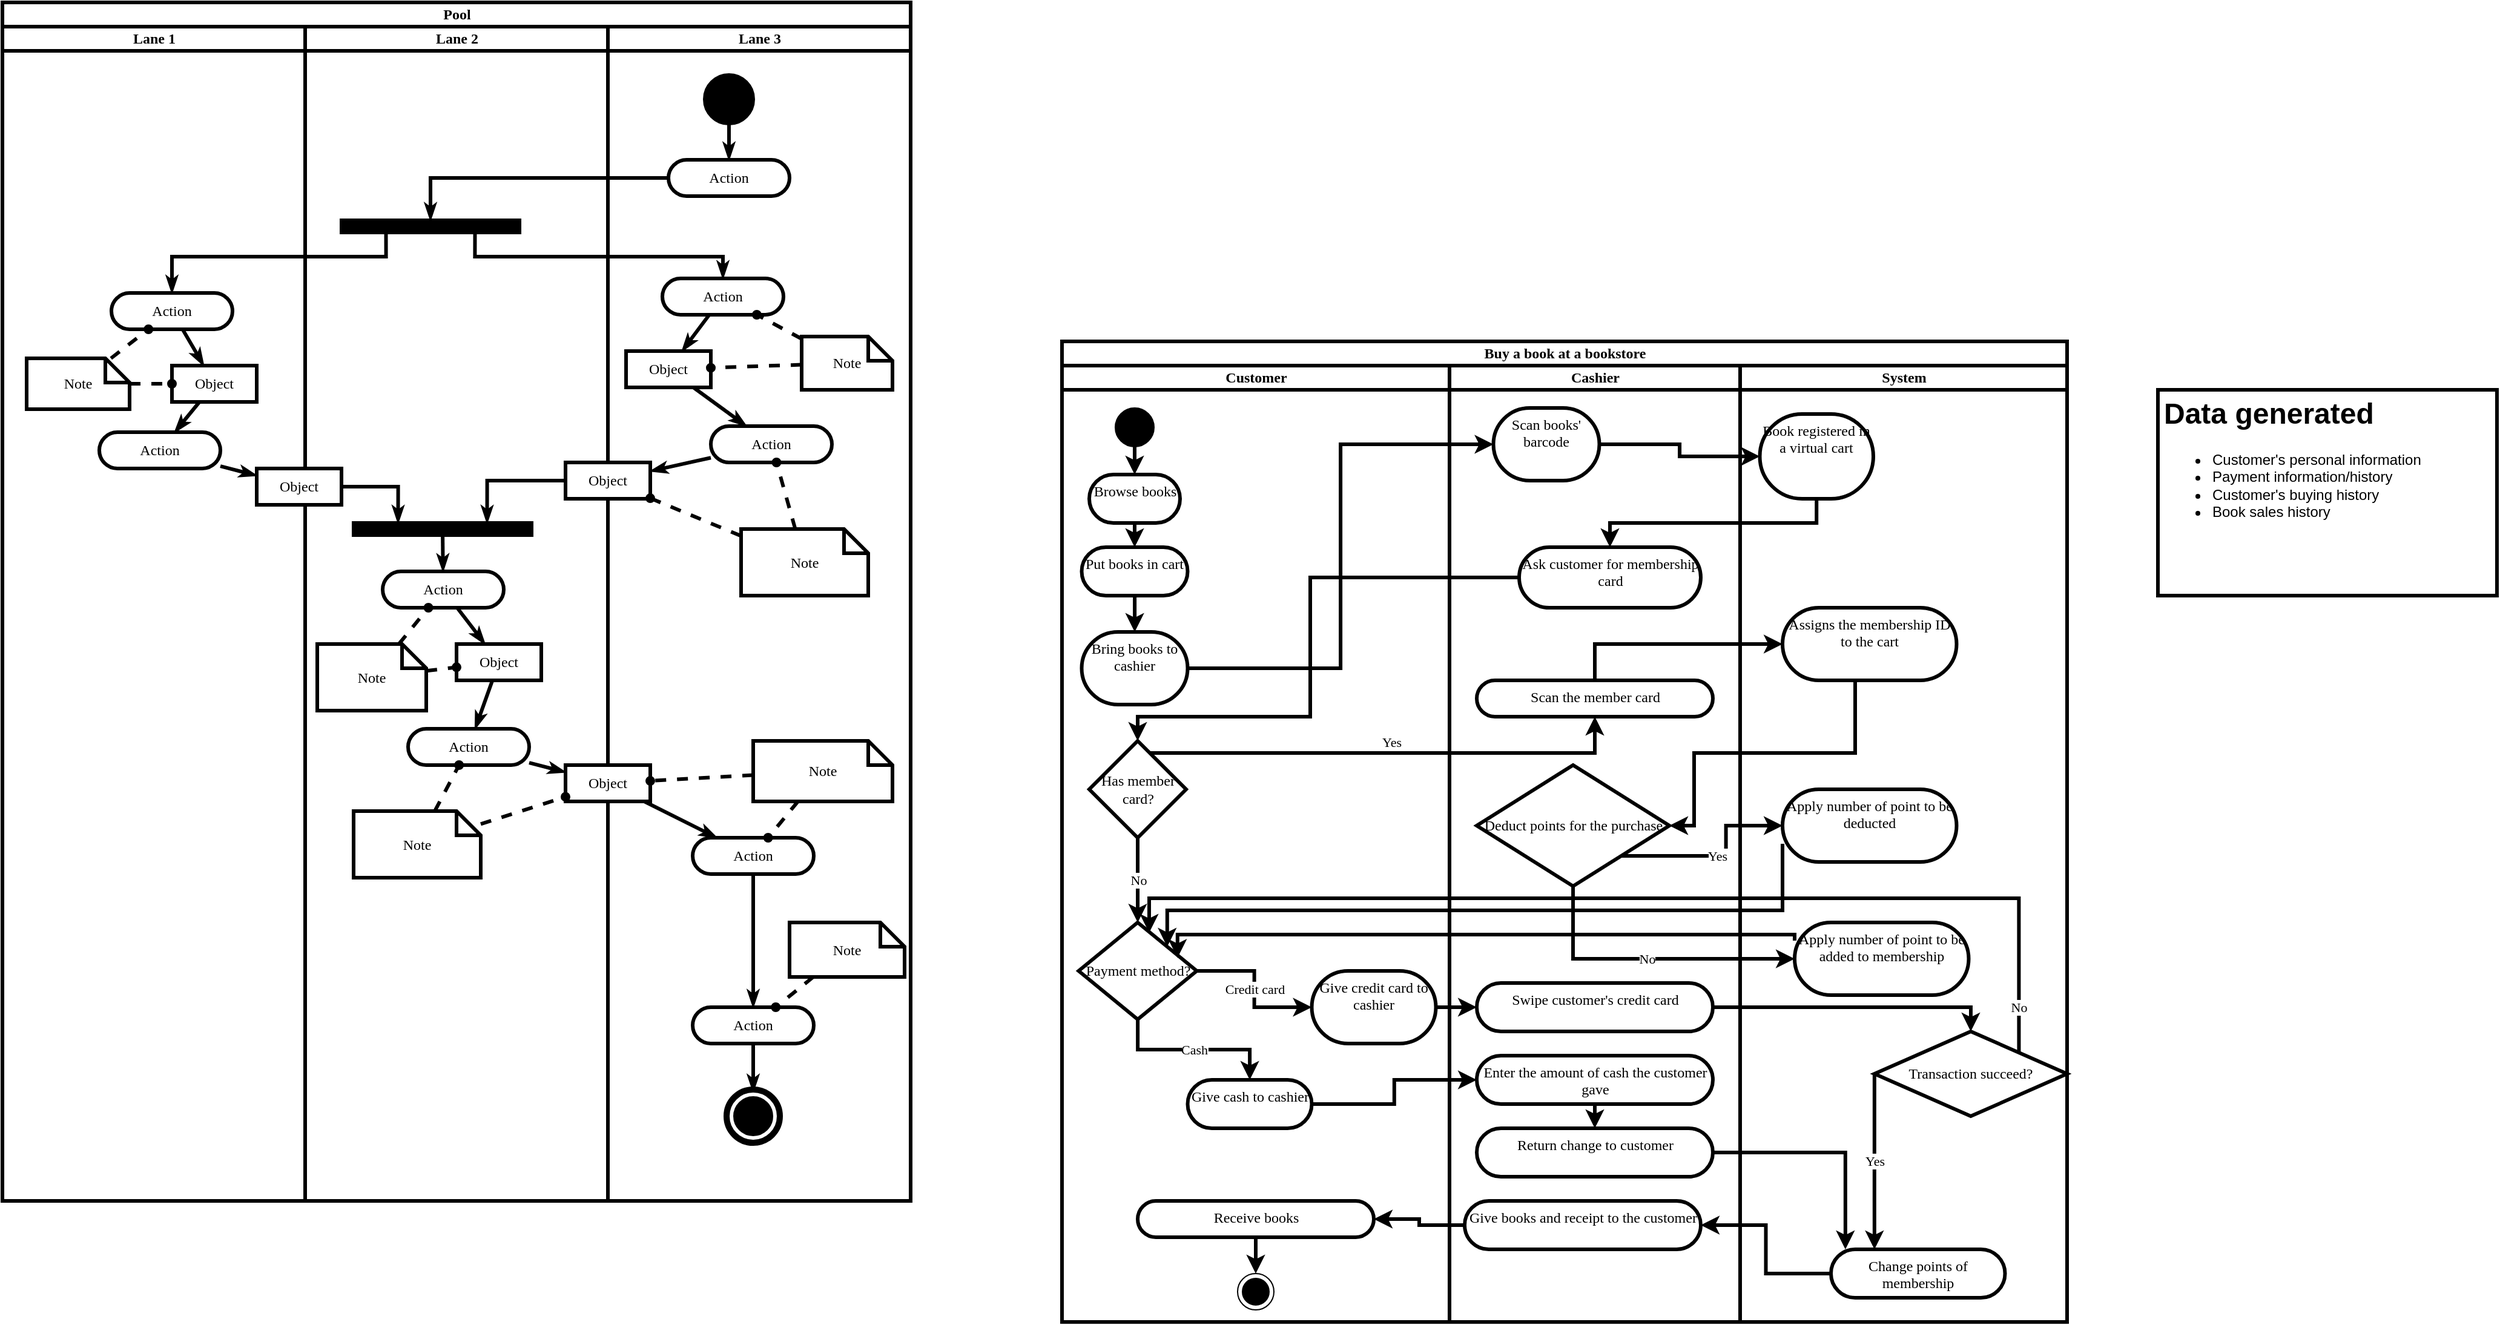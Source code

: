 <mxfile version="21.0.8" type="github">
  <diagram name="Page-1" id="0783ab3e-0a74-02c8-0abd-f7b4e66b4bec">
    <mxGraphModel dx="698" dy="559" grid="1" gridSize="10" guides="1" tooltips="1" connect="1" arrows="1" fold="1" page="1" pageScale="1" pageWidth="850" pageHeight="1100" background="none" math="0" shadow="0">
      <root>
        <mxCell id="0" />
        <mxCell id="1" parent="0" />
        <mxCell id="1c1d494c118603dd-1" value="Pool" style="swimlane;html=1;childLayout=stackLayout;startSize=20;rounded=0;shadow=0;comic=0;labelBackgroundColor=none;strokeWidth=3;fontFamily=Lexend Exa;fontSize=12;align=center;fontSource=https%3A%2F%2Ffonts.googleapis.com%2Fcss%3Ffamily%3DLexend%2BExa;" parent="1" vertex="1">
          <mxGeometry x="40" y="20" width="750" height="990" as="geometry" />
        </mxCell>
        <mxCell id="1c1d494c118603dd-2" value="Lane 1" style="swimlane;html=1;startSize=20;fontFamily=Lexend Exa;fontSource=https%3A%2F%2Ffonts.googleapis.com%2Fcss%3Ffamily%3DLexend%2BExa;strokeWidth=3;" parent="1c1d494c118603dd-1" vertex="1">
          <mxGeometry y="20" width="250" height="970" as="geometry" />
        </mxCell>
        <mxCell id="1c1d494c118603dd-34" style="edgeStyle=none;rounded=0;html=1;labelBackgroundColor=none;startArrow=none;startFill=0;startSize=5;endArrow=classicThin;endFill=1;endSize=5;jettySize=auto;orthogonalLoop=1;strokeWidth=3;fontFamily=Lexend Exa;fontSize=12;fontSource=https%3A%2F%2Ffonts.googleapis.com%2Fcss%3Ffamily%3DLexend%2BExa;" parent="1c1d494c118603dd-2" source="1c1d494c118603dd-6" target="1c1d494c118603dd-10" edge="1">
          <mxGeometry relative="1" as="geometry" />
        </mxCell>
        <mxCell id="1c1d494c118603dd-6" value="Action" style="rounded=1;whiteSpace=wrap;html=1;shadow=0;comic=0;labelBackgroundColor=none;strokeWidth=3;fontFamily=Lexend Exa;fontSize=12;align=center;arcSize=50;fontSource=https%3A%2F%2Ffonts.googleapis.com%2Fcss%3Ffamily%3DLexend%2BExa;" parent="1c1d494c118603dd-2" vertex="1">
          <mxGeometry x="90" y="220" width="100" height="30" as="geometry" />
        </mxCell>
        <mxCell id="1c1d494c118603dd-7" value="Action" style="rounded=1;whiteSpace=wrap;html=1;shadow=0;comic=0;labelBackgroundColor=none;strokeWidth=3;fontFamily=Lexend Exa;fontSize=12;align=center;arcSize=50;fontSource=https%3A%2F%2Ffonts.googleapis.com%2Fcss%3Ffamily%3DLexend%2BExa;" parent="1c1d494c118603dd-2" vertex="1">
          <mxGeometry x="80" y="335" width="100" height="30" as="geometry" />
        </mxCell>
        <mxCell id="1c1d494c118603dd-35" style="edgeStyle=none;rounded=0;html=1;labelBackgroundColor=none;startArrow=none;startFill=0;startSize=5;endArrow=classicThin;endFill=1;endSize=5;jettySize=auto;orthogonalLoop=1;strokeWidth=3;fontFamily=Lexend Exa;fontSize=12;fontSource=https%3A%2F%2Ffonts.googleapis.com%2Fcss%3Ffamily%3DLexend%2BExa;" parent="1c1d494c118603dd-2" source="1c1d494c118603dd-10" target="1c1d494c118603dd-7" edge="1">
          <mxGeometry relative="1" as="geometry" />
        </mxCell>
        <mxCell id="1c1d494c118603dd-10" value="Object" style="rounded=0;whiteSpace=wrap;html=1;shadow=0;comic=0;labelBackgroundColor=none;strokeWidth=3;fontFamily=Lexend Exa;fontSize=12;align=center;arcSize=50;fontSource=https%3A%2F%2Ffonts.googleapis.com%2Fcss%3Ffamily%3DLexend%2BExa;" parent="1c1d494c118603dd-2" vertex="1">
          <mxGeometry x="140" y="280" width="70" height="30" as="geometry" />
        </mxCell>
        <mxCell id="1c1d494c118603dd-46" style="edgeStyle=none;rounded=0;html=1;labelBackgroundColor=none;startArrow=none;startFill=0;startSize=5;endArrow=oval;endFill=0;endSize=5;jettySize=auto;orthogonalLoop=1;strokeWidth=3;fontFamily=Lexend Exa;fontSize=12;dashed=1;fontSource=https%3A%2F%2Ffonts.googleapis.com%2Fcss%3Ffamily%3DLexend%2BExa;" parent="1c1d494c118603dd-2" source="1c1d494c118603dd-21" target="1c1d494c118603dd-6" edge="1">
          <mxGeometry relative="1" as="geometry" />
        </mxCell>
        <mxCell id="1c1d494c118603dd-47" style="edgeStyle=none;rounded=0;html=1;dashed=1;labelBackgroundColor=none;startArrow=none;startFill=0;startSize=5;endArrow=oval;endFill=0;endSize=5;jettySize=auto;orthogonalLoop=1;strokeWidth=3;fontFamily=Lexend Exa;fontSize=12;fontSource=https%3A%2F%2Ffonts.googleapis.com%2Fcss%3Ffamily%3DLexend%2BExa;" parent="1c1d494c118603dd-2" source="1c1d494c118603dd-21" target="1c1d494c118603dd-10" edge="1">
          <mxGeometry relative="1" as="geometry" />
        </mxCell>
        <mxCell id="1c1d494c118603dd-21" value="Note" style="shape=note;whiteSpace=wrap;html=1;rounded=0;shadow=0;comic=0;labelBackgroundColor=none;strokeWidth=3;fontFamily=Lexend Exa;fontSize=12;align=center;size=20;fontSource=https%3A%2F%2Ffonts.googleapis.com%2Fcss%3Ffamily%3DLexend%2BExa;" parent="1c1d494c118603dd-2" vertex="1">
          <mxGeometry x="20" y="274" width="85" height="42" as="geometry" />
        </mxCell>
        <mxCell id="1c1d494c118603dd-3" value="Lane 2" style="swimlane;html=1;startSize=20;fontFamily=Lexend Exa;fontSource=https%3A%2F%2Ffonts.googleapis.com%2Fcss%3Ffamily%3DLexend%2BExa;strokeWidth=3;" parent="1c1d494c118603dd-1" vertex="1">
          <mxGeometry x="250" y="20" width="250" height="970" as="geometry" />
        </mxCell>
        <mxCell id="60571a20871a0731-3" value="" style="whiteSpace=wrap;html=1;rounded=0;shadow=0;comic=0;labelBackgroundColor=none;strokeWidth=3;fillColor=#000000;fontFamily=Lexend Exa;fontSize=12;align=center;rotation=0;fontSource=https%3A%2F%2Ffonts.googleapis.com%2Fcss%3Ffamily%3DLexend%2BExa;" parent="1c1d494c118603dd-3" vertex="1">
          <mxGeometry x="30" y="160" width="147" height="10" as="geometry" />
        </mxCell>
        <mxCell id="1c1d494c118603dd-40" style="edgeStyle=none;rounded=0;html=1;labelBackgroundColor=none;startArrow=none;startFill=0;startSize=5;endArrow=classicThin;endFill=1;endSize=5;jettySize=auto;orthogonalLoop=1;strokeWidth=3;fontFamily=Lexend Exa;fontSize=12;fontSource=https%3A%2F%2Ffonts.googleapis.com%2Fcss%3Ffamily%3DLexend%2BExa;" parent="1c1d494c118603dd-3" source="1c1d494c118603dd-11" target="1c1d494c118603dd-15" edge="1">
          <mxGeometry relative="1" as="geometry" />
        </mxCell>
        <mxCell id="1c1d494c118603dd-11" value="Action" style="rounded=1;whiteSpace=wrap;html=1;shadow=0;comic=0;labelBackgroundColor=none;strokeWidth=3;fontFamily=Lexend Exa;fontSize=12;align=center;arcSize=50;fontSource=https%3A%2F%2Ffonts.googleapis.com%2Fcss%3Ffamily%3DLexend%2BExa;" parent="1c1d494c118603dd-3" vertex="1">
          <mxGeometry x="64" y="450" width="100" height="30" as="geometry" />
        </mxCell>
        <mxCell id="1c1d494c118603dd-39" style="edgeStyle=none;rounded=0;html=1;labelBackgroundColor=none;startArrow=none;startFill=0;startSize=5;endArrow=classicThin;endFill=1;endSize=5;jettySize=auto;orthogonalLoop=1;strokeWidth=3;fontFamily=Lexend Exa;fontSize=12;fontSource=https%3A%2F%2Ffonts.googleapis.com%2Fcss%3Ffamily%3DLexend%2BExa;" parent="1c1d494c118603dd-3" source="1c1d494c118603dd-12" target="1c1d494c118603dd-11" edge="1">
          <mxGeometry relative="1" as="geometry" />
        </mxCell>
        <mxCell id="1c1d494c118603dd-12" value="" style="whiteSpace=wrap;html=1;rounded=0;shadow=0;comic=0;labelBackgroundColor=none;strokeWidth=3;fillColor=#000000;fontFamily=Lexend Exa;fontSize=12;align=center;rotation=0;fontSource=https%3A%2F%2Ffonts.googleapis.com%2Fcss%3Ffamily%3DLexend%2BExa;" parent="1c1d494c118603dd-3" vertex="1">
          <mxGeometry x="40" y="410" width="147" height="10" as="geometry" />
        </mxCell>
        <mxCell id="1c1d494c118603dd-32" style="edgeStyle=orthogonalEdgeStyle;rounded=0;html=1;entryX=0.25;entryY=0;labelBackgroundColor=none;startArrow=none;startFill=0;startSize=5;endArrow=classicThin;endFill=1;endSize=5;jettySize=auto;orthogonalLoop=1;strokeWidth=3;fontFamily=Lexend Exa;fontSize=12;fontSource=https%3A%2F%2Ffonts.googleapis.com%2Fcss%3Ffamily%3DLexend%2BExa;" parent="1c1d494c118603dd-3" source="1c1d494c118603dd-14" target="1c1d494c118603dd-12" edge="1">
          <mxGeometry relative="1" as="geometry" />
        </mxCell>
        <mxCell id="1c1d494c118603dd-14" value="Object" style="rounded=0;whiteSpace=wrap;html=1;shadow=0;comic=0;labelBackgroundColor=none;strokeWidth=3;fontFamily=Lexend Exa;fontSize=12;align=center;arcSize=50;fontSource=https%3A%2F%2Ffonts.googleapis.com%2Fcss%3Ffamily%3DLexend%2BExa;" parent="1c1d494c118603dd-3" vertex="1">
          <mxGeometry x="-40" y="365" width="70" height="30" as="geometry" />
        </mxCell>
        <mxCell id="1c1d494c118603dd-41" style="edgeStyle=none;rounded=0;html=1;labelBackgroundColor=none;startArrow=none;startFill=0;startSize=5;endArrow=classicThin;endFill=1;endSize=5;jettySize=auto;orthogonalLoop=1;strokeWidth=3;fontFamily=Lexend Exa;fontSize=12;fontSource=https%3A%2F%2Ffonts.googleapis.com%2Fcss%3Ffamily%3DLexend%2BExa;" parent="1c1d494c118603dd-3" source="1c1d494c118603dd-15" target="1c1d494c118603dd-16" edge="1">
          <mxGeometry relative="1" as="geometry" />
        </mxCell>
        <mxCell id="1c1d494c118603dd-15" value="Object" style="rounded=0;whiteSpace=wrap;html=1;shadow=0;comic=0;labelBackgroundColor=none;strokeWidth=3;fontFamily=Lexend Exa;fontSize=12;align=center;arcSize=50;fontSource=https%3A%2F%2Ffonts.googleapis.com%2Fcss%3Ffamily%3DLexend%2BExa;" parent="1c1d494c118603dd-3" vertex="1">
          <mxGeometry x="125" y="510" width="70" height="30" as="geometry" />
        </mxCell>
        <mxCell id="1c1d494c118603dd-16" value="Action" style="rounded=1;whiteSpace=wrap;html=1;shadow=0;comic=0;labelBackgroundColor=none;strokeWidth=3;fontFamily=Lexend Exa;fontSize=12;align=center;arcSize=50;fontSource=https%3A%2F%2Ffonts.googleapis.com%2Fcss%3Ffamily%3DLexend%2BExa;" parent="1c1d494c118603dd-3" vertex="1">
          <mxGeometry x="85" y="580" width="100" height="30" as="geometry" />
        </mxCell>
        <mxCell id="1c1d494c118603dd-52" style="edgeStyle=none;rounded=0;html=1;dashed=1;labelBackgroundColor=none;startArrow=none;startFill=0;startSize=5;endArrow=oval;endFill=0;endSize=5;jettySize=auto;orthogonalLoop=1;strokeWidth=3;fontFamily=Lexend Exa;fontSize=12;fontSource=https%3A%2F%2Ffonts.googleapis.com%2Fcss%3Ffamily%3DLexend%2BExa;" parent="1c1d494c118603dd-3" source="1c1d494c118603dd-23" target="1c1d494c118603dd-11" edge="1">
          <mxGeometry relative="1" as="geometry" />
        </mxCell>
        <mxCell id="1c1d494c118603dd-53" style="edgeStyle=none;rounded=0;html=1;dashed=1;labelBackgroundColor=none;startArrow=none;startFill=0;startSize=5;endArrow=oval;endFill=0;endSize=5;jettySize=auto;orthogonalLoop=1;strokeWidth=3;fontFamily=Lexend Exa;fontSize=12;fontSource=https%3A%2F%2Ffonts.googleapis.com%2Fcss%3Ffamily%3DLexend%2BExa;" parent="1c1d494c118603dd-3" source="1c1d494c118603dd-23" target="1c1d494c118603dd-15" edge="1">
          <mxGeometry relative="1" as="geometry" />
        </mxCell>
        <mxCell id="1c1d494c118603dd-23" value="Note" style="shape=note;whiteSpace=wrap;html=1;rounded=0;shadow=0;comic=0;labelBackgroundColor=none;strokeWidth=3;fontFamily=Lexend Exa;fontSize=12;align=center;size=20;fontSource=https%3A%2F%2Ffonts.googleapis.com%2Fcss%3Ffamily%3DLexend%2BExa;" parent="1c1d494c118603dd-3" vertex="1">
          <mxGeometry x="10" y="510" width="90" height="55" as="geometry" />
        </mxCell>
        <mxCell id="1c1d494c118603dd-54" style="edgeStyle=none;rounded=0;html=1;dashed=1;labelBackgroundColor=none;startArrow=none;startFill=0;startSize=5;endArrow=oval;endFill=0;endSize=5;jettySize=auto;orthogonalLoop=1;strokeWidth=3;fontFamily=Lexend Exa;fontSize=12;fontSource=https%3A%2F%2Ffonts.googleapis.com%2Fcss%3Ffamily%3DLexend%2BExa;" parent="1c1d494c118603dd-3" source="1c1d494c118603dd-24" target="1c1d494c118603dd-16" edge="1">
          <mxGeometry relative="1" as="geometry" />
        </mxCell>
        <mxCell id="1c1d494c118603dd-24" value="Note" style="shape=note;whiteSpace=wrap;html=1;rounded=0;shadow=0;comic=0;labelBackgroundColor=none;strokeWidth=3;fontFamily=Lexend Exa;fontSize=12;align=center;size=20;fontSource=https%3A%2F%2Ffonts.googleapis.com%2Fcss%3Ffamily%3DLexend%2BExa;" parent="1c1d494c118603dd-3" vertex="1">
          <mxGeometry x="40" y="648" width="105" height="55" as="geometry" />
        </mxCell>
        <mxCell id="1c1d494c118603dd-4" value="Lane 3" style="swimlane;html=1;startSize=20;fontFamily=Lexend Exa;fontSource=https%3A%2F%2Ffonts.googleapis.com%2Fcss%3Ffamily%3DLexend%2BExa;strokeWidth=3;" parent="1c1d494c118603dd-1" vertex="1">
          <mxGeometry x="500" y="20" width="250" height="970" as="geometry" />
        </mxCell>
        <mxCell id="1c1d494c118603dd-27" style="edgeStyle=orthogonalEdgeStyle;rounded=0;html=1;labelBackgroundColor=none;startArrow=none;startFill=0;startSize=5;endArrow=classicThin;endFill=1;endSize=5;jettySize=auto;orthogonalLoop=1;strokeWidth=3;fontFamily=Lexend Exa;fontSize=12;fontSource=https%3A%2F%2Ffonts.googleapis.com%2Fcss%3Ffamily%3DLexend%2BExa;" parent="1c1d494c118603dd-4" source="60571a20871a0731-4" target="60571a20871a0731-8" edge="1">
          <mxGeometry relative="1" as="geometry" />
        </mxCell>
        <mxCell id="60571a20871a0731-4" value="" style="ellipse;whiteSpace=wrap;html=1;rounded=0;shadow=0;comic=0;labelBackgroundColor=none;strokeWidth=3;fillColor=#000000;fontFamily=Lexend Exa;fontSize=12;align=center;fontSource=https%3A%2F%2Ffonts.googleapis.com%2Fcss%3Ffamily%3DLexend%2BExa;" parent="1c1d494c118603dd-4" vertex="1">
          <mxGeometry x="80" y="40" width="40" height="40" as="geometry" />
        </mxCell>
        <mxCell id="60571a20871a0731-8" value="Action" style="rounded=1;whiteSpace=wrap;html=1;shadow=0;comic=0;labelBackgroundColor=none;strokeWidth=3;fontFamily=Lexend Exa;fontSize=12;align=center;arcSize=50;fontSource=https%3A%2F%2Ffonts.googleapis.com%2Fcss%3Ffamily%3DLexend%2BExa;" parent="1c1d494c118603dd-4" vertex="1">
          <mxGeometry x="50" y="110" width="100" height="30" as="geometry" />
        </mxCell>
        <mxCell id="1c1d494c118603dd-33" style="rounded=0;html=1;labelBackgroundColor=none;startArrow=none;startFill=0;startSize=5;endArrow=classicThin;endFill=1;endSize=5;jettySize=auto;orthogonalLoop=1;strokeWidth=3;fontFamily=Lexend Exa;fontSize=12;fontSource=https%3A%2F%2Ffonts.googleapis.com%2Fcss%3Ffamily%3DLexend%2BExa;" parent="1c1d494c118603dd-4" source="1c1d494c118603dd-5" target="1c1d494c118603dd-9" edge="1">
          <mxGeometry relative="1" as="geometry" />
        </mxCell>
        <mxCell id="1c1d494c118603dd-5" value="Action" style="rounded=1;whiteSpace=wrap;html=1;shadow=0;comic=0;labelBackgroundColor=none;strokeWidth=3;fontFamily=Lexend Exa;fontSize=12;align=center;arcSize=50;fontSource=https%3A%2F%2Ffonts.googleapis.com%2Fcss%3Ffamily%3DLexend%2BExa;" parent="1c1d494c118603dd-4" vertex="1">
          <mxGeometry x="45" y="208" width="100" height="30" as="geometry" />
        </mxCell>
        <mxCell id="1c1d494c118603dd-38" style="edgeStyle=none;rounded=0;html=1;labelBackgroundColor=none;startArrow=none;startFill=0;startSize=5;endArrow=classicThin;endFill=1;endSize=5;jettySize=auto;orthogonalLoop=1;strokeWidth=3;fontFamily=Lexend Exa;fontSize=12;fontSource=https%3A%2F%2Ffonts.googleapis.com%2Fcss%3Ffamily%3DLexend%2BExa;" parent="1c1d494c118603dd-4" source="1c1d494c118603dd-8" target="1c1d494c118603dd-13" edge="1">
          <mxGeometry relative="1" as="geometry" />
        </mxCell>
        <mxCell id="1c1d494c118603dd-8" value="Action" style="rounded=1;whiteSpace=wrap;html=1;shadow=0;comic=0;labelBackgroundColor=none;strokeWidth=3;fontFamily=Lexend Exa;fontSize=12;align=center;arcSize=50;fontSource=https%3A%2F%2Ffonts.googleapis.com%2Fcss%3Ffamily%3DLexend%2BExa;" parent="1c1d494c118603dd-4" vertex="1">
          <mxGeometry x="85" y="330" width="100" height="30" as="geometry" />
        </mxCell>
        <mxCell id="1c1d494c118603dd-37" style="edgeStyle=none;rounded=0;html=1;labelBackgroundColor=none;startArrow=none;startFill=0;startSize=5;endArrow=classicThin;endFill=1;endSize=5;jettySize=auto;orthogonalLoop=1;strokeWidth=3;fontFamily=Lexend Exa;fontSize=12;fontSource=https%3A%2F%2Ffonts.googleapis.com%2Fcss%3Ffamily%3DLexend%2BExa;" parent="1c1d494c118603dd-4" source="1c1d494c118603dd-9" target="1c1d494c118603dd-8" edge="1">
          <mxGeometry relative="1" as="geometry" />
        </mxCell>
        <mxCell id="1c1d494c118603dd-9" value="Object" style="rounded=0;whiteSpace=wrap;html=1;shadow=0;comic=0;labelBackgroundColor=none;strokeWidth=3;fontFamily=Lexend Exa;fontSize=12;align=center;arcSize=50;fontSource=https%3A%2F%2Ffonts.googleapis.com%2Fcss%3Ffamily%3DLexend%2BExa;" parent="1c1d494c118603dd-4" vertex="1">
          <mxGeometry x="15" y="268" width="70" height="30" as="geometry" />
        </mxCell>
        <mxCell id="1c1d494c118603dd-13" value="Object" style="rounded=0;whiteSpace=wrap;html=1;shadow=0;comic=0;labelBackgroundColor=none;strokeWidth=3;fontFamily=Lexend Exa;fontSize=12;align=center;arcSize=50;fontSource=https%3A%2F%2Ffonts.googleapis.com%2Fcss%3Ffamily%3DLexend%2BExa;" parent="1c1d494c118603dd-4" vertex="1">
          <mxGeometry x="-35" y="360" width="70" height="30" as="geometry" />
        </mxCell>
        <mxCell id="1c1d494c118603dd-43" style="edgeStyle=none;rounded=0;html=1;labelBackgroundColor=none;startArrow=none;startFill=0;startSize=5;endArrow=classicThin;endFill=1;endSize=5;jettySize=auto;orthogonalLoop=1;strokeWidth=3;fontFamily=Lexend Exa;fontSize=12;fontSource=https%3A%2F%2Ffonts.googleapis.com%2Fcss%3Ffamily%3DLexend%2BExa;" parent="1c1d494c118603dd-4" source="1c1d494c118603dd-17" target="1c1d494c118603dd-18" edge="1">
          <mxGeometry relative="1" as="geometry" />
        </mxCell>
        <mxCell id="1c1d494c118603dd-17" value="Object" style="rounded=0;whiteSpace=wrap;html=1;shadow=0;comic=0;labelBackgroundColor=none;strokeWidth=3;fontFamily=Lexend Exa;fontSize=12;align=center;arcSize=50;fontSource=https%3A%2F%2Ffonts.googleapis.com%2Fcss%3Ffamily%3DLexend%2BExa;" parent="1c1d494c118603dd-4" vertex="1">
          <mxGeometry x="-35" y="610" width="70" height="30" as="geometry" />
        </mxCell>
        <mxCell id="1c1d494c118603dd-44" style="edgeStyle=none;rounded=0;html=1;labelBackgroundColor=none;startArrow=none;startFill=0;startSize=5;endArrow=classicThin;endFill=1;endSize=5;jettySize=auto;orthogonalLoop=1;strokeWidth=3;fontFamily=Lexend Exa;fontSize=12;fontSource=https%3A%2F%2Ffonts.googleapis.com%2Fcss%3Ffamily%3DLexend%2BExa;" parent="1c1d494c118603dd-4" source="1c1d494c118603dd-18" target="1c1d494c118603dd-19" edge="1">
          <mxGeometry relative="1" as="geometry" />
        </mxCell>
        <mxCell id="1c1d494c118603dd-18" value="Action" style="rounded=1;whiteSpace=wrap;html=1;shadow=0;comic=0;labelBackgroundColor=none;strokeWidth=3;fontFamily=Lexend Exa;fontSize=12;align=center;arcSize=50;fontSource=https%3A%2F%2Ffonts.googleapis.com%2Fcss%3Ffamily%3DLexend%2BExa;" parent="1c1d494c118603dd-4" vertex="1">
          <mxGeometry x="70" y="670" width="100" height="30" as="geometry" />
        </mxCell>
        <mxCell id="1c1d494c118603dd-45" style="edgeStyle=none;rounded=0;html=1;labelBackgroundColor=none;startArrow=none;startFill=0;startSize=5;endArrow=classicThin;endFill=1;endSize=5;jettySize=auto;orthogonalLoop=1;strokeWidth=3;fontFamily=Lexend Exa;fontSize=12;fontSource=https%3A%2F%2Ffonts.googleapis.com%2Fcss%3Ffamily%3DLexend%2BExa;" parent="1c1d494c118603dd-4" source="1c1d494c118603dd-19" target="60571a20871a0731-5" edge="1">
          <mxGeometry relative="1" as="geometry" />
        </mxCell>
        <mxCell id="1c1d494c118603dd-19" value="Action" style="rounded=1;whiteSpace=wrap;html=1;shadow=0;comic=0;labelBackgroundColor=none;strokeWidth=3;fontFamily=Lexend Exa;fontSize=12;align=center;arcSize=50;fontSource=https%3A%2F%2Ffonts.googleapis.com%2Fcss%3Ffamily%3DLexend%2BExa;" parent="1c1d494c118603dd-4" vertex="1">
          <mxGeometry x="70" y="810" width="100" height="30" as="geometry" />
        </mxCell>
        <mxCell id="60571a20871a0731-5" value="" style="shape=mxgraph.bpmn.shape;html=1;verticalLabelPosition=bottom;labelBackgroundColor=#ffffff;verticalAlign=top;perimeter=ellipsePerimeter;outline=end;symbol=terminate;rounded=0;shadow=0;comic=0;strokeWidth=3;fontFamily=Lexend Exa;fontSize=12;align=center;fontSource=https%3A%2F%2Ffonts.googleapis.com%2Fcss%3Ffamily%3DLexend%2BExa;" parent="1c1d494c118603dd-4" vertex="1">
          <mxGeometry x="100" y="880" width="40" height="40" as="geometry" />
        </mxCell>
        <mxCell id="1c1d494c118603dd-48" style="edgeStyle=none;rounded=0;html=1;dashed=1;labelBackgroundColor=none;startArrow=none;startFill=0;startSize=5;endArrow=oval;endFill=0;endSize=5;jettySize=auto;orthogonalLoop=1;strokeWidth=3;fontFamily=Lexend Exa;fontSize=12;fontSource=https%3A%2F%2Ffonts.googleapis.com%2Fcss%3Ffamily%3DLexend%2BExa;" parent="1c1d494c118603dd-4" source="1c1d494c118603dd-20" target="1c1d494c118603dd-5" edge="1">
          <mxGeometry relative="1" as="geometry" />
        </mxCell>
        <mxCell id="1c1d494c118603dd-49" style="edgeStyle=none;rounded=0;html=1;dashed=1;labelBackgroundColor=none;startArrow=none;startFill=0;startSize=5;endArrow=oval;endFill=0;endSize=5;jettySize=auto;orthogonalLoop=1;strokeWidth=3;fontFamily=Lexend Exa;fontSize=12;fontSource=https%3A%2F%2Ffonts.googleapis.com%2Fcss%3Ffamily%3DLexend%2BExa;" parent="1c1d494c118603dd-4" source="1c1d494c118603dd-20" target="1c1d494c118603dd-9" edge="1">
          <mxGeometry relative="1" as="geometry" />
        </mxCell>
        <mxCell id="1c1d494c118603dd-20" value="Note" style="shape=note;whiteSpace=wrap;html=1;rounded=0;shadow=0;comic=0;labelBackgroundColor=none;strokeWidth=3;fontFamily=Lexend Exa;fontSize=12;align=center;size=20;fontSource=https%3A%2F%2Ffonts.googleapis.com%2Fcss%3Ffamily%3DLexend%2BExa;" parent="1c1d494c118603dd-4" vertex="1">
          <mxGeometry x="160" y="256" width="75" height="44" as="geometry" />
        </mxCell>
        <mxCell id="1c1d494c118603dd-50" style="edgeStyle=none;rounded=0;html=1;dashed=1;labelBackgroundColor=none;startArrow=none;startFill=0;startSize=5;endArrow=oval;endFill=0;endSize=5;jettySize=auto;orthogonalLoop=1;strokeWidth=3;fontFamily=Lexend Exa;fontSize=12;fontSource=https%3A%2F%2Ffonts.googleapis.com%2Fcss%3Ffamily%3DLexend%2BExa;" parent="1c1d494c118603dd-4" source="1c1d494c118603dd-22" target="1c1d494c118603dd-8" edge="1">
          <mxGeometry relative="1" as="geometry" />
        </mxCell>
        <mxCell id="1c1d494c118603dd-51" style="edgeStyle=none;rounded=0;html=1;dashed=1;labelBackgroundColor=none;startArrow=none;startFill=0;startSize=5;endArrow=oval;endFill=0;endSize=5;jettySize=auto;orthogonalLoop=1;strokeWidth=3;fontFamily=Lexend Exa;fontSize=12;fontSource=https%3A%2F%2Ffonts.googleapis.com%2Fcss%3Ffamily%3DLexend%2BExa;" parent="1c1d494c118603dd-4" source="1c1d494c118603dd-22" target="1c1d494c118603dd-13" edge="1">
          <mxGeometry relative="1" as="geometry" />
        </mxCell>
        <mxCell id="1c1d494c118603dd-22" value="Note" style="shape=note;whiteSpace=wrap;html=1;rounded=0;shadow=0;comic=0;labelBackgroundColor=none;strokeWidth=3;fontFamily=Lexend Exa;fontSize=12;align=center;size=20;fontSource=https%3A%2F%2Ffonts.googleapis.com%2Fcss%3Ffamily%3DLexend%2BExa;" parent="1c1d494c118603dd-4" vertex="1">
          <mxGeometry x="110" y="415" width="105" height="55" as="geometry" />
        </mxCell>
        <mxCell id="1c1d494c118603dd-56" style="edgeStyle=none;rounded=0;html=1;dashed=1;labelBackgroundColor=none;startArrow=none;startFill=0;startSize=5;endArrow=oval;endFill=0;endSize=5;jettySize=auto;orthogonalLoop=1;strokeWidth=3;fontFamily=Lexend Exa;fontSize=12;fontSource=https%3A%2F%2Ffonts.googleapis.com%2Fcss%3Ffamily%3DLexend%2BExa;" parent="1c1d494c118603dd-4" source="1c1d494c118603dd-25" target="1c1d494c118603dd-18" edge="1">
          <mxGeometry relative="1" as="geometry" />
        </mxCell>
        <mxCell id="1c1d494c118603dd-57" style="edgeStyle=none;rounded=0;html=1;dashed=1;labelBackgroundColor=none;startArrow=none;startFill=0;startSize=5;endArrow=oval;endFill=0;endSize=5;jettySize=auto;orthogonalLoop=1;strokeWidth=3;fontFamily=Lexend Exa;fontSize=12;fontSource=https%3A%2F%2Ffonts.googleapis.com%2Fcss%3Ffamily%3DLexend%2BExa;" parent="1c1d494c118603dd-4" source="1c1d494c118603dd-25" target="1c1d494c118603dd-17" edge="1">
          <mxGeometry relative="1" as="geometry" />
        </mxCell>
        <mxCell id="1c1d494c118603dd-25" value="Note" style="shape=note;whiteSpace=wrap;html=1;rounded=0;shadow=0;comic=0;labelBackgroundColor=none;strokeWidth=3;fontFamily=Lexend Exa;fontSize=12;align=center;size=20;fontSource=https%3A%2F%2Ffonts.googleapis.com%2Fcss%3Ffamily%3DLexend%2BExa;" parent="1c1d494c118603dd-4" vertex="1">
          <mxGeometry x="120" y="590" width="115" height="50" as="geometry" />
        </mxCell>
        <mxCell id="1c1d494c118603dd-58" style="edgeStyle=none;rounded=0;html=1;dashed=1;labelBackgroundColor=none;startArrow=none;startFill=0;startSize=5;endArrow=oval;endFill=0;endSize=5;jettySize=auto;orthogonalLoop=1;strokeWidth=3;fontFamily=Lexend Exa;fontSize=12;fontSource=https%3A%2F%2Ffonts.googleapis.com%2Fcss%3Ffamily%3DLexend%2BExa;" parent="1c1d494c118603dd-4" source="1c1d494c118603dd-26" target="1c1d494c118603dd-19" edge="1">
          <mxGeometry relative="1" as="geometry" />
        </mxCell>
        <mxCell id="1c1d494c118603dd-26" value="Note" style="shape=note;whiteSpace=wrap;html=1;rounded=0;shadow=0;comic=0;labelBackgroundColor=none;strokeWidth=3;fontFamily=Lexend Exa;fontSize=12;align=center;size=20;fontSource=https%3A%2F%2Ffonts.googleapis.com%2Fcss%3Ffamily%3DLexend%2BExa;" parent="1c1d494c118603dd-4" vertex="1">
          <mxGeometry x="150" y="740" width="95" height="45" as="geometry" />
        </mxCell>
        <mxCell id="1c1d494c118603dd-28" style="edgeStyle=orthogonalEdgeStyle;rounded=0;html=1;entryX=0.5;entryY=0;labelBackgroundColor=none;startArrow=none;startFill=0;startSize=5;endArrow=classicThin;endFill=1;endSize=5;jettySize=auto;orthogonalLoop=1;strokeWidth=3;fontFamily=Lexend Exa;fontSize=12;fontSource=https%3A%2F%2Ffonts.googleapis.com%2Fcss%3Ffamily%3DLexend%2BExa;" parent="1c1d494c118603dd-1" source="60571a20871a0731-8" target="60571a20871a0731-3" edge="1">
          <mxGeometry relative="1" as="geometry">
            <Array as="points">
              <mxPoint x="354" y="145" />
            </Array>
          </mxGeometry>
        </mxCell>
        <mxCell id="1c1d494c118603dd-29" style="edgeStyle=orthogonalEdgeStyle;rounded=0;html=1;exitX=0.75;exitY=1;labelBackgroundColor=none;startArrow=none;startFill=0;startSize=5;endArrow=classicThin;endFill=1;endSize=5;jettySize=auto;orthogonalLoop=1;strokeWidth=3;fontFamily=Lexend Exa;fontSize=12;fontSource=https%3A%2F%2Ffonts.googleapis.com%2Fcss%3Ffamily%3DLexend%2BExa;" parent="1c1d494c118603dd-1" source="60571a20871a0731-3" target="1c1d494c118603dd-5" edge="1">
          <mxGeometry relative="1" as="geometry">
            <Array as="points">
              <mxPoint x="390" y="210" />
              <mxPoint x="595" y="210" />
            </Array>
          </mxGeometry>
        </mxCell>
        <mxCell id="1c1d494c118603dd-30" style="edgeStyle=orthogonalEdgeStyle;rounded=0;html=1;exitX=0.25;exitY=1;entryX=0.5;entryY=0;labelBackgroundColor=none;startArrow=none;startFill=0;startSize=5;endArrow=classicThin;endFill=1;endSize=5;jettySize=auto;orthogonalLoop=1;strokeWidth=3;fontFamily=Lexend Exa;fontSize=12;fontSource=https%3A%2F%2Ffonts.googleapis.com%2Fcss%3Ffamily%3DLexend%2BExa;" parent="1c1d494c118603dd-1" source="60571a20871a0731-3" target="1c1d494c118603dd-6" edge="1">
          <mxGeometry relative="1" as="geometry">
            <Array as="points">
              <mxPoint x="317" y="210" />
              <mxPoint x="140" y="210" />
            </Array>
          </mxGeometry>
        </mxCell>
        <mxCell id="1c1d494c118603dd-31" style="edgeStyle=orthogonalEdgeStyle;rounded=0;html=1;entryX=0.75;entryY=0;labelBackgroundColor=none;startArrow=none;startFill=0;startSize=5;endArrow=classicThin;endFill=1;endSize=5;jettySize=auto;orthogonalLoop=1;strokeWidth=3;fontFamily=Lexend Exa;fontSize=12;fontSource=https%3A%2F%2Ffonts.googleapis.com%2Fcss%3Ffamily%3DLexend%2BExa;" parent="1c1d494c118603dd-1" source="1c1d494c118603dd-13" target="1c1d494c118603dd-12" edge="1">
          <mxGeometry relative="1" as="geometry" />
        </mxCell>
        <mxCell id="1c1d494c118603dd-36" style="edgeStyle=none;rounded=0;html=1;labelBackgroundColor=none;startArrow=none;startFill=0;startSize=5;endArrow=classicThin;endFill=1;endSize=5;jettySize=auto;orthogonalLoop=1;strokeWidth=3;fontFamily=Lexend Exa;fontSize=12;fontSource=https%3A%2F%2Ffonts.googleapis.com%2Fcss%3Ffamily%3DLexend%2BExa;" parent="1c1d494c118603dd-1" source="1c1d494c118603dd-7" target="1c1d494c118603dd-14" edge="1">
          <mxGeometry relative="1" as="geometry" />
        </mxCell>
        <mxCell id="1c1d494c118603dd-42" style="edgeStyle=none;rounded=0;html=1;labelBackgroundColor=none;startArrow=none;startFill=0;startSize=5;endArrow=classicThin;endFill=1;endSize=5;jettySize=auto;orthogonalLoop=1;strokeWidth=3;fontFamily=Lexend Exa;fontSize=12;fontSource=https%3A%2F%2Ffonts.googleapis.com%2Fcss%3Ffamily%3DLexend%2BExa;" parent="1c1d494c118603dd-1" source="1c1d494c118603dd-16" target="1c1d494c118603dd-17" edge="1">
          <mxGeometry relative="1" as="geometry" />
        </mxCell>
        <mxCell id="1c1d494c118603dd-55" style="edgeStyle=none;rounded=0;html=1;dashed=1;labelBackgroundColor=none;startArrow=none;startFill=0;startSize=5;endArrow=oval;endFill=0;endSize=5;jettySize=auto;orthogonalLoop=1;strokeWidth=3;fontFamily=Lexend Exa;fontSize=12;fontSource=https%3A%2F%2Ffonts.googleapis.com%2Fcss%3Ffamily%3DLexend%2BExa;" parent="1c1d494c118603dd-1" source="1c1d494c118603dd-24" target="1c1d494c118603dd-17" edge="1">
          <mxGeometry relative="1" as="geometry" />
        </mxCell>
        <mxCell id="_GJ2NRxJg_3hJ979hq8P-35" value="Buy a book at a bookstore" style="swimlane;childLayout=stackLayout;resizeParent=1;resizeParentMax=0;startSize=20;html=1;fontFamily=Lexend Exa;fontSource=https%3A%2F%2Ffonts.googleapis.com%2Fcss%3Ffamily%3DLexend%2BExa;strokeWidth=3;" parent="1" vertex="1">
          <mxGeometry x="915.0" y="300" width="830" height="810" as="geometry" />
        </mxCell>
        <mxCell id="_GJ2NRxJg_3hJ979hq8P-36" value="Customer" style="swimlane;startSize=20;html=1;fontFamily=Lexend Exa;fontSource=https%3A%2F%2Ffonts.googleapis.com%2Fcss%3Ffamily%3DLexend%2BExa;strokeWidth=3;" parent="_GJ2NRxJg_3hJ979hq8P-35" vertex="1">
          <mxGeometry y="20" width="320" height="790" as="geometry" />
        </mxCell>
        <mxCell id="_GJ2NRxJg_3hJ979hq8P-41" value="" style="edgeStyle=orthogonalEdgeStyle;rounded=0;orthogonalLoop=1;jettySize=auto;html=1;strokeWidth=3;" parent="_GJ2NRxJg_3hJ979hq8P-36" source="_GJ2NRxJg_3hJ979hq8P-39" target="_GJ2NRxJg_3hJ979hq8P-40" edge="1">
          <mxGeometry relative="1" as="geometry" />
        </mxCell>
        <mxCell id="_GJ2NRxJg_3hJ979hq8P-39" value="" style="ellipse;fillColor=strokeColor;html=1;fontFamily=Lexend Exa;fontSource=https%3A%2F%2Ffonts.googleapis.com%2Fcss%3Ffamily%3DLexend%2BExa;strokeWidth=3;" parent="_GJ2NRxJg_3hJ979hq8P-36" vertex="1">
          <mxGeometry x="45.0" y="36" width="30" height="30" as="geometry" />
        </mxCell>
        <mxCell id="_GJ2NRxJg_3hJ979hq8P-44" value="" style="edgeStyle=orthogonalEdgeStyle;rounded=0;orthogonalLoop=1;jettySize=auto;html=1;strokeWidth=3;" parent="_GJ2NRxJg_3hJ979hq8P-36" source="_GJ2NRxJg_3hJ979hq8P-40" target="_GJ2NRxJg_3hJ979hq8P-43" edge="1">
          <mxGeometry relative="1" as="geometry" />
        </mxCell>
        <mxCell id="_GJ2NRxJg_3hJ979hq8P-40" value="Browse books" style="html=1;align=center;verticalAlign=top;rounded=1;absoluteArcSize=1;arcSize=134;dashed=0;whiteSpace=wrap;fontFamily=Lexend Exa;fontSource=https%3A%2F%2Ffonts.googleapis.com%2Fcss%3Ffamily%3DLexend%2BExa;strokeWidth=3;" parent="_GJ2NRxJg_3hJ979hq8P-36" vertex="1">
          <mxGeometry x="22.5" y="90" width="75" height="40" as="geometry" />
        </mxCell>
        <mxCell id="_GJ2NRxJg_3hJ979hq8P-46" value="" style="edgeStyle=orthogonalEdgeStyle;rounded=0;orthogonalLoop=1;jettySize=auto;html=1;strokeWidth=3;" parent="_GJ2NRxJg_3hJ979hq8P-36" source="_GJ2NRxJg_3hJ979hq8P-43" target="_GJ2NRxJg_3hJ979hq8P-45" edge="1">
          <mxGeometry relative="1" as="geometry" />
        </mxCell>
        <mxCell id="_GJ2NRxJg_3hJ979hq8P-43" value="Put books in cart" style="html=1;align=center;verticalAlign=top;rounded=1;absoluteArcSize=1;arcSize=134;dashed=0;whiteSpace=wrap;fontFamily=Lexend Exa;fontSource=https%3A%2F%2Ffonts.googleapis.com%2Fcss%3Ffamily%3DLexend%2BExa;strokeWidth=3;" parent="_GJ2NRxJg_3hJ979hq8P-36" vertex="1">
          <mxGeometry x="16.25" y="150" width="87.5" height="40" as="geometry" />
        </mxCell>
        <mxCell id="_GJ2NRxJg_3hJ979hq8P-45" value="Bring books to cashier" style="html=1;align=center;verticalAlign=top;rounded=1;absoluteArcSize=1;arcSize=134;dashed=0;whiteSpace=wrap;fontFamily=Lexend Exa;fontSource=https%3A%2F%2Ffonts.googleapis.com%2Fcss%3Ffamily%3DLexend%2BExa;strokeWidth=3;" parent="_GJ2NRxJg_3hJ979hq8P-36" vertex="1">
          <mxGeometry x="16.25" y="220" width="87.5" height="60" as="geometry" />
        </mxCell>
        <mxCell id="_GJ2NRxJg_3hJ979hq8P-63" value="No" style="edgeStyle=orthogonalEdgeStyle;rounded=0;orthogonalLoop=1;jettySize=auto;html=1;strokeWidth=3;fontFamily=Lexend Exa;fontSource=https%3A%2F%2Ffonts.googleapis.com%2Fcss%3Ffamily%3DLexend%2BExa;" parent="_GJ2NRxJg_3hJ979hq8P-36" source="_GJ2NRxJg_3hJ979hq8P-52" target="_GJ2NRxJg_3hJ979hq8P-61" edge="1">
          <mxGeometry relative="1" as="geometry" />
        </mxCell>
        <mxCell id="_GJ2NRxJg_3hJ979hq8P-52" value="Has member card?" style="rhombus;whiteSpace=wrap;html=1;strokeWidth=3;fontFamily=Lexend Exa;fontSource=https%3A%2F%2Ffonts.googleapis.com%2Fcss%3Ffamily%3DLexend%2BExa;" parent="_GJ2NRxJg_3hJ979hq8P-36" vertex="1">
          <mxGeometry x="22.5" y="310" width="80" height="80" as="geometry" />
        </mxCell>
        <mxCell id="_GJ2NRxJg_3hJ979hq8P-65" value="&lt;font data-font-src=&quot;https://fonts.googleapis.com/css?family=Lexend+Exa&quot; face=&quot;Lexend Exa&quot;&gt;Credit card&lt;/font&gt;" style="edgeStyle=orthogonalEdgeStyle;rounded=0;orthogonalLoop=1;jettySize=auto;html=1;strokeWidth=3;" parent="_GJ2NRxJg_3hJ979hq8P-36" source="_GJ2NRxJg_3hJ979hq8P-61" target="_GJ2NRxJg_3hJ979hq8P-64" edge="1">
          <mxGeometry relative="1" as="geometry" />
        </mxCell>
        <mxCell id="_GJ2NRxJg_3hJ979hq8P-67" value="Cash" style="edgeStyle=orthogonalEdgeStyle;rounded=0;orthogonalLoop=1;jettySize=auto;html=1;fontFamily=Lexend Exa;fontSource=https%3A%2F%2Ffonts.googleapis.com%2Fcss%3Ffamily%3DLexend%2BExa;strokeWidth=3;" parent="_GJ2NRxJg_3hJ979hq8P-36" source="_GJ2NRxJg_3hJ979hq8P-61" target="_GJ2NRxJg_3hJ979hq8P-66" edge="1">
          <mxGeometry relative="1" as="geometry" />
        </mxCell>
        <mxCell id="_GJ2NRxJg_3hJ979hq8P-61" value="Payment method?" style="rhombus;whiteSpace=wrap;html=1;strokeWidth=3;fontFamily=Lexend Exa;fontSource=https%3A%2F%2Ffonts.googleapis.com%2Fcss%3Ffamily%3DLexend%2BExa;" parent="_GJ2NRxJg_3hJ979hq8P-36" vertex="1">
          <mxGeometry x="13.75" y="460" width="97.5" height="80" as="geometry" />
        </mxCell>
        <mxCell id="_GJ2NRxJg_3hJ979hq8P-64" value="Give credit card to cashier" style="html=1;align=center;verticalAlign=top;rounded=1;absoluteArcSize=1;arcSize=134;dashed=0;whiteSpace=wrap;fontFamily=Lexend Exa;fontSource=https%3A%2F%2Ffonts.googleapis.com%2Fcss%3Ffamily%3DLexend%2BExa;strokeWidth=3;" parent="_GJ2NRxJg_3hJ979hq8P-36" vertex="1">
          <mxGeometry x="206.25" y="500" width="102.5" height="60" as="geometry" />
        </mxCell>
        <mxCell id="_GJ2NRxJg_3hJ979hq8P-66" value="Give cash to cashier" style="html=1;align=center;verticalAlign=top;rounded=1;absoluteArcSize=1;arcSize=134;dashed=0;whiteSpace=wrap;fontFamily=Lexend Exa;fontSource=https%3A%2F%2Ffonts.googleapis.com%2Fcss%3Ffamily%3DLexend%2BExa;strokeWidth=3;" parent="_GJ2NRxJg_3hJ979hq8P-36" vertex="1">
          <mxGeometry x="103.75" y="590" width="102.5" height="40" as="geometry" />
        </mxCell>
        <mxCell id="_GJ2NRxJg_3hJ979hq8P-92" value="" style="edgeStyle=orthogonalEdgeStyle;rounded=0;orthogonalLoop=1;jettySize=auto;html=1;strokeWidth=3;" parent="_GJ2NRxJg_3hJ979hq8P-36" source="_GJ2NRxJg_3hJ979hq8P-89" target="_GJ2NRxJg_3hJ979hq8P-91" edge="1">
          <mxGeometry relative="1" as="geometry" />
        </mxCell>
        <mxCell id="_GJ2NRxJg_3hJ979hq8P-89" value="Receive books" style="html=1;align=center;verticalAlign=top;rounded=1;absoluteArcSize=1;arcSize=79;dashed=0;whiteSpace=wrap;fontFamily=Lexend Exa;fontSource=https%3A%2F%2Ffonts.googleapis.com%2Fcss%3Ffamily%3DLexend%2BExa;strokeWidth=3;" parent="_GJ2NRxJg_3hJ979hq8P-36" vertex="1">
          <mxGeometry x="62.5" y="690" width="195" height="30" as="geometry" />
        </mxCell>
        <mxCell id="_GJ2NRxJg_3hJ979hq8P-91" value="" style="ellipse;html=1;shape=endState;fillColor=strokeColor;" parent="_GJ2NRxJg_3hJ979hq8P-36" vertex="1">
          <mxGeometry x="145.0" y="750" width="30" height="30" as="geometry" />
        </mxCell>
        <mxCell id="_GJ2NRxJg_3hJ979hq8P-37" value="Cashier" style="swimlane;startSize=20;html=1;fontFamily=Lexend Exa;fontSource=https%3A%2F%2Ffonts.googleapis.com%2Fcss%3Ffamily%3DLexend%2BExa;strokeWidth=3;" parent="_GJ2NRxJg_3hJ979hq8P-35" vertex="1">
          <mxGeometry x="320" y="20" width="240" height="790" as="geometry" />
        </mxCell>
        <mxCell id="_GJ2NRxJg_3hJ979hq8P-47" value="Scan books&#39; barcode" style="html=1;align=center;verticalAlign=top;rounded=1;absoluteArcSize=1;arcSize=134;dashed=0;whiteSpace=wrap;fontFamily=Lexend Exa;fontSource=https%3A%2F%2Ffonts.googleapis.com%2Fcss%3Ffamily%3DLexend%2BExa;strokeWidth=3;" parent="_GJ2NRxJg_3hJ979hq8P-37" vertex="1">
          <mxGeometry x="36.25" y="35" width="87.5" height="60" as="geometry" />
        </mxCell>
        <mxCell id="_GJ2NRxJg_3hJ979hq8P-49" value="Ask customer for membership card" style="html=1;align=center;verticalAlign=top;rounded=1;absoluteArcSize=1;arcSize=79;dashed=0;whiteSpace=wrap;fontFamily=Lexend Exa;fontSource=https%3A%2F%2Ffonts.googleapis.com%2Fcss%3Ffamily%3DLexend%2BExa;strokeWidth=3;" parent="_GJ2NRxJg_3hJ979hq8P-37" vertex="1">
          <mxGeometry x="57.5" y="150" width="150" height="50" as="geometry" />
        </mxCell>
        <mxCell id="_GJ2NRxJg_3hJ979hq8P-54" value="Scan the member card" style="html=1;align=center;verticalAlign=top;rounded=1;absoluteArcSize=1;arcSize=79;dashed=0;whiteSpace=wrap;fontFamily=Lexend Exa;fontSource=https%3A%2F%2Ffonts.googleapis.com%2Fcss%3Ffamily%3DLexend%2BExa;strokeWidth=3;" parent="_GJ2NRxJg_3hJ979hq8P-37" vertex="1">
          <mxGeometry x="22.5" y="260" width="195" height="30" as="geometry" />
        </mxCell>
        <mxCell id="_GJ2NRxJg_3hJ979hq8P-68" value="Swipe customer&#39;s credit card" style="html=1;align=center;verticalAlign=top;rounded=1;absoluteArcSize=1;arcSize=79;dashed=0;whiteSpace=wrap;fontFamily=Lexend Exa;fontSource=https%3A%2F%2Ffonts.googleapis.com%2Fcss%3Ffamily%3DLexend%2BExa;strokeWidth=3;" parent="_GJ2NRxJg_3hJ979hq8P-37" vertex="1">
          <mxGeometry x="22.5" y="510" width="195" height="40" as="geometry" />
        </mxCell>
        <mxCell id="_GJ2NRxJg_3hJ979hq8P-70" value="Deduct points for the purchase" style="rhombus;whiteSpace=wrap;html=1;strokeWidth=3;fontFamily=Lexend Exa;fontSource=https%3A%2F%2Ffonts.googleapis.com%2Fcss%3Ffamily%3DLexend%2BExa;" parent="_GJ2NRxJg_3hJ979hq8P-37" vertex="1">
          <mxGeometry x="22.5" y="330" width="159.07" height="100" as="geometry" />
        </mxCell>
        <mxCell id="_GJ2NRxJg_3hJ979hq8P-96" style="edgeStyle=orthogonalEdgeStyle;rounded=0;orthogonalLoop=1;jettySize=auto;html=1;exitX=0.5;exitY=1;exitDx=0;exitDy=0;entryX=0.5;entryY=0;entryDx=0;entryDy=0;fontSize=12;strokeWidth=3;" parent="_GJ2NRxJg_3hJ979hq8P-37" source="_GJ2NRxJg_3hJ979hq8P-78" target="_GJ2NRxJg_3hJ979hq8P-95" edge="1">
          <mxGeometry relative="1" as="geometry" />
        </mxCell>
        <mxCell id="_GJ2NRxJg_3hJ979hq8P-78" value="Enter the amount of cash the customer gave" style="html=1;align=center;verticalAlign=top;rounded=1;absoluteArcSize=1;arcSize=79;dashed=0;whiteSpace=wrap;fontFamily=Lexend Exa;fontSource=https%3A%2F%2Ffonts.googleapis.com%2Fcss%3Ffamily%3DLexend%2BExa;strokeWidth=3;" parent="_GJ2NRxJg_3hJ979hq8P-37" vertex="1">
          <mxGeometry x="22.5" y="570" width="195" height="40" as="geometry" />
        </mxCell>
        <mxCell id="_GJ2NRxJg_3hJ979hq8P-83" value="Give books and receipt to the customer" style="html=1;align=center;verticalAlign=top;rounded=1;absoluteArcSize=1;arcSize=79;dashed=0;whiteSpace=wrap;fontFamily=Lexend Exa;fontSource=https%3A%2F%2Ffonts.googleapis.com%2Fcss%3Ffamily%3DLexend%2BExa;strokeWidth=3;" parent="_GJ2NRxJg_3hJ979hq8P-37" vertex="1">
          <mxGeometry x="12.5" y="690" width="195" height="40" as="geometry" />
        </mxCell>
        <mxCell id="_GJ2NRxJg_3hJ979hq8P-95" value="Return change to customer" style="html=1;align=center;verticalAlign=top;rounded=1;absoluteArcSize=1;arcSize=79;dashed=0;whiteSpace=wrap;fontFamily=Lexend Exa;fontSource=https%3A%2F%2Ffonts.googleapis.com%2Fcss%3Ffamily%3DLexend%2BExa;strokeWidth=3;" parent="_GJ2NRxJg_3hJ979hq8P-37" vertex="1">
          <mxGeometry x="22.5" y="630" width="195" height="40" as="geometry" />
        </mxCell>
        <mxCell id="_GJ2NRxJg_3hJ979hq8P-38" value="System" style="swimlane;startSize=20;html=1;fontFamily=Lexend Exa;fontSource=https%3A%2F%2Ffonts.googleapis.com%2Fcss%3Ffamily%3DLexend%2BExa;strokeWidth=3;" parent="_GJ2NRxJg_3hJ979hq8P-35" vertex="1">
          <mxGeometry x="560" y="20" width="270" height="790" as="geometry" />
        </mxCell>
        <mxCell id="_GJ2NRxJg_3hJ979hq8P-56" value="Book registered in a virtual cart" style="html=1;align=center;verticalAlign=top;rounded=1;absoluteArcSize=1;arcSize=134;dashed=0;whiteSpace=wrap;fontFamily=Lexend Exa;fontSource=https%3A%2F%2Ffonts.googleapis.com%2Fcss%3Ffamily%3DLexend%2BExa;strokeWidth=3;" parent="_GJ2NRxJg_3hJ979hq8P-38" vertex="1">
          <mxGeometry x="16.25" y="40" width="93.75" height="70" as="geometry" />
        </mxCell>
        <mxCell id="_GJ2NRxJg_3hJ979hq8P-58" value="Assigns the membership ID to the cart" style="html=1;align=center;verticalAlign=top;rounded=1;absoluteArcSize=1;arcSize=134;dashed=0;whiteSpace=wrap;fontFamily=Lexend Exa;fontSource=https%3A%2F%2Ffonts.googleapis.com%2Fcss%3Ffamily%3DLexend%2BExa;strokeWidth=3;" parent="_GJ2NRxJg_3hJ979hq8P-38" vertex="1">
          <mxGeometry x="35" y="200" width="143.75" height="60" as="geometry" />
        </mxCell>
        <mxCell id="_GJ2NRxJg_3hJ979hq8P-72" value="Apply number of point to be deducted" style="html=1;align=center;verticalAlign=top;rounded=1;absoluteArcSize=1;arcSize=134;dashed=0;whiteSpace=wrap;fontFamily=Lexend Exa;fontSource=https%3A%2F%2Ffonts.googleapis.com%2Fcss%3Ffamily%3DLexend%2BExa;strokeWidth=3;" parent="_GJ2NRxJg_3hJ979hq8P-38" vertex="1">
          <mxGeometry x="35" y="350" width="143.75" height="60" as="geometry" />
        </mxCell>
        <mxCell id="_GJ2NRxJg_3hJ979hq8P-74" value="Apply number of point to be added to membership" style="html=1;align=center;verticalAlign=top;rounded=1;absoluteArcSize=1;arcSize=134;dashed=0;whiteSpace=wrap;fontFamily=Lexend Exa;fontSource=https%3A%2F%2Ffonts.googleapis.com%2Fcss%3Ffamily%3DLexend%2BExa;strokeWidth=3;" parent="_GJ2NRxJg_3hJ979hq8P-38" vertex="1">
          <mxGeometry x="45" y="460" width="143.75" height="60" as="geometry" />
        </mxCell>
        <mxCell id="_GJ2NRxJg_3hJ979hq8P-87" value="Yes" style="edgeStyle=orthogonalEdgeStyle;rounded=0;orthogonalLoop=1;jettySize=auto;html=1;exitX=0;exitY=0.5;exitDx=0;exitDy=0;entryX=0.25;entryY=0;entryDx=0;entryDy=0;strokeWidth=3;fontFamily=Lexend Exa;fontSource=https%3A%2F%2Ffonts.googleapis.com%2Fcss%3Ffamily%3DLexend%2BExa;" parent="_GJ2NRxJg_3hJ979hq8P-38" source="_GJ2NRxJg_3hJ979hq8P-81" target="_GJ2NRxJg_3hJ979hq8P-85" edge="1">
          <mxGeometry relative="1" as="geometry">
            <Array as="points">
              <mxPoint x="111" y="690" />
              <mxPoint x="111" y="690" />
            </Array>
          </mxGeometry>
        </mxCell>
        <mxCell id="_GJ2NRxJg_3hJ979hq8P-81" value="Transaction succeed?" style="rhombus;whiteSpace=wrap;html=1;strokeWidth=3;fontFamily=Lexend Exa;fontSource=https%3A%2F%2Ffonts.googleapis.com%2Fcss%3Ffamily%3DLexend%2BExa;" parent="_GJ2NRxJg_3hJ979hq8P-38" vertex="1">
          <mxGeometry x="110.93" y="550" width="159.07" height="70" as="geometry" />
        </mxCell>
        <mxCell id="_GJ2NRxJg_3hJ979hq8P-85" value="Change points of membership" style="html=1;align=center;verticalAlign=top;rounded=1;absoluteArcSize=1;arcSize=134;dashed=0;whiteSpace=wrap;fontFamily=Lexend Exa;fontSource=https%3A%2F%2Ffonts.googleapis.com%2Fcss%3Ffamily%3DLexend%2BExa;strokeWidth=3;" parent="_GJ2NRxJg_3hJ979hq8P-38" vertex="1">
          <mxGeometry x="75" y="730" width="143.75" height="40" as="geometry" />
        </mxCell>
        <mxCell id="_GJ2NRxJg_3hJ979hq8P-48" style="edgeStyle=orthogonalEdgeStyle;rounded=0;orthogonalLoop=1;jettySize=auto;html=1;entryX=0;entryY=0.5;entryDx=0;entryDy=0;strokeWidth=3;" parent="_GJ2NRxJg_3hJ979hq8P-35" source="_GJ2NRxJg_3hJ979hq8P-45" target="_GJ2NRxJg_3hJ979hq8P-47" edge="1">
          <mxGeometry relative="1" as="geometry" />
        </mxCell>
        <mxCell id="_GJ2NRxJg_3hJ979hq8P-53" style="edgeStyle=orthogonalEdgeStyle;rounded=0;orthogonalLoop=1;jettySize=auto;html=1;entryX=0.5;entryY=0;entryDx=0;entryDy=0;strokeWidth=3;" parent="_GJ2NRxJg_3hJ979hq8P-35" source="_GJ2NRxJg_3hJ979hq8P-49" target="_GJ2NRxJg_3hJ979hq8P-52" edge="1">
          <mxGeometry relative="1" as="geometry">
            <Array as="points">
              <mxPoint x="205" y="310" />
              <mxPoint x="63" y="310" />
            </Array>
          </mxGeometry>
        </mxCell>
        <mxCell id="_GJ2NRxJg_3hJ979hq8P-55" value="Yes" style="edgeStyle=orthogonalEdgeStyle;rounded=0;orthogonalLoop=1;jettySize=auto;html=1;strokeWidth=3;fontFamily=Lexend Exa;fontSource=https%3A%2F%2Ffonts.googleapis.com%2Fcss%3Ffamily%3DLexend%2BExa;verticalAlign=bottom;" parent="_GJ2NRxJg_3hJ979hq8P-35" source="_GJ2NRxJg_3hJ979hq8P-52" target="_GJ2NRxJg_3hJ979hq8P-54" edge="1">
          <mxGeometry relative="1" as="geometry">
            <Array as="points">
              <mxPoint x="440" y="340" />
            </Array>
          </mxGeometry>
        </mxCell>
        <mxCell id="_GJ2NRxJg_3hJ979hq8P-57" value="" style="edgeStyle=orthogonalEdgeStyle;rounded=0;orthogonalLoop=1;jettySize=auto;html=1;strokeWidth=3;" parent="_GJ2NRxJg_3hJ979hq8P-35" source="_GJ2NRxJg_3hJ979hq8P-47" target="_GJ2NRxJg_3hJ979hq8P-56" edge="1">
          <mxGeometry relative="1" as="geometry" />
        </mxCell>
        <mxCell id="_GJ2NRxJg_3hJ979hq8P-51" value="" style="edgeStyle=orthogonalEdgeStyle;rounded=0;orthogonalLoop=1;jettySize=auto;html=1;strokeWidth=3;exitX=0.5;exitY=1;exitDx=0;exitDy=0;" parent="_GJ2NRxJg_3hJ979hq8P-35" source="_GJ2NRxJg_3hJ979hq8P-56" target="_GJ2NRxJg_3hJ979hq8P-49" edge="1">
          <mxGeometry relative="1" as="geometry" />
        </mxCell>
        <mxCell id="_GJ2NRxJg_3hJ979hq8P-59" style="edgeStyle=orthogonalEdgeStyle;rounded=0;orthogonalLoop=1;jettySize=auto;html=1;exitX=0.5;exitY=0;exitDx=0;exitDy=0;entryX=0;entryY=0.5;entryDx=0;entryDy=0;strokeWidth=3;" parent="_GJ2NRxJg_3hJ979hq8P-35" source="_GJ2NRxJg_3hJ979hq8P-54" target="_GJ2NRxJg_3hJ979hq8P-58" edge="1">
          <mxGeometry relative="1" as="geometry" />
        </mxCell>
        <mxCell id="_GJ2NRxJg_3hJ979hq8P-69" value="" style="edgeStyle=orthogonalEdgeStyle;rounded=0;orthogonalLoop=1;jettySize=auto;html=1;strokeWidth=3;" parent="_GJ2NRxJg_3hJ979hq8P-35" source="_GJ2NRxJg_3hJ979hq8P-64" target="_GJ2NRxJg_3hJ979hq8P-68" edge="1">
          <mxGeometry relative="1" as="geometry" />
        </mxCell>
        <mxCell id="_GJ2NRxJg_3hJ979hq8P-71" style="edgeStyle=orthogonalEdgeStyle;rounded=0;orthogonalLoop=1;jettySize=auto;html=1;entryX=1;entryY=0.5;entryDx=0;entryDy=0;strokeWidth=3;" parent="_GJ2NRxJg_3hJ979hq8P-35" source="_GJ2NRxJg_3hJ979hq8P-58" target="_GJ2NRxJg_3hJ979hq8P-70" edge="1">
          <mxGeometry relative="1" as="geometry">
            <Array as="points">
              <mxPoint x="655" y="340" />
              <mxPoint x="522" y="340" />
              <mxPoint x="522" y="400" />
            </Array>
          </mxGeometry>
        </mxCell>
        <mxCell id="_GJ2NRxJg_3hJ979hq8P-73" value="Yes" style="edgeStyle=orthogonalEdgeStyle;rounded=0;orthogonalLoop=1;jettySize=auto;html=1;exitX=1;exitY=1;exitDx=0;exitDy=0;entryX=0;entryY=0.5;entryDx=0;entryDy=0;strokeWidth=3;fontFamily=Lexend Exa;fontSource=https%3A%2F%2Ffonts.googleapis.com%2Fcss%3Ffamily%3DLexend%2BExa;" parent="_GJ2NRxJg_3hJ979hq8P-35" source="_GJ2NRxJg_3hJ979hq8P-70" target="_GJ2NRxJg_3hJ979hq8P-72" edge="1">
          <mxGeometry relative="1" as="geometry" />
        </mxCell>
        <mxCell id="_GJ2NRxJg_3hJ979hq8P-75" value="No" style="edgeStyle=orthogonalEdgeStyle;rounded=0;orthogonalLoop=1;jettySize=auto;html=1;exitX=0.5;exitY=1;exitDx=0;exitDy=0;entryX=0;entryY=0.5;entryDx=0;entryDy=0;fontFamily=Lexend Exa;fontSource=https%3A%2F%2Ffonts.googleapis.com%2Fcss%3Ffamily%3DLexend%2BExa;strokeWidth=3;" parent="_GJ2NRxJg_3hJ979hq8P-35" source="_GJ2NRxJg_3hJ979hq8P-70" target="_GJ2NRxJg_3hJ979hq8P-74" edge="1">
          <mxGeometry relative="1" as="geometry">
            <Array as="points">
              <mxPoint x="443" y="510" />
              <mxPoint x="595" y="510" />
            </Array>
          </mxGeometry>
        </mxCell>
        <mxCell id="_GJ2NRxJg_3hJ979hq8P-76" style="edgeStyle=orthogonalEdgeStyle;rounded=0;orthogonalLoop=1;jettySize=auto;html=1;exitX=0;exitY=0.75;exitDx=0;exitDy=0;entryX=1;entryY=0;entryDx=0;entryDy=0;strokeWidth=3;" parent="_GJ2NRxJg_3hJ979hq8P-35" source="_GJ2NRxJg_3hJ979hq8P-72" target="_GJ2NRxJg_3hJ979hq8P-61" edge="1">
          <mxGeometry relative="1" as="geometry">
            <Array as="points">
              <mxPoint x="595" y="470" />
              <mxPoint x="87" y="470" />
            </Array>
          </mxGeometry>
        </mxCell>
        <mxCell id="_GJ2NRxJg_3hJ979hq8P-77" style="edgeStyle=orthogonalEdgeStyle;rounded=0;orthogonalLoop=1;jettySize=auto;html=1;exitX=0;exitY=0.25;exitDx=0;exitDy=0;entryX=0.837;entryY=0.365;entryDx=0;entryDy=0;entryPerimeter=0;strokeWidth=3;" parent="_GJ2NRxJg_3hJ979hq8P-35" source="_GJ2NRxJg_3hJ979hq8P-74" target="_GJ2NRxJg_3hJ979hq8P-61" edge="1">
          <mxGeometry relative="1" as="geometry">
            <Array as="points">
              <mxPoint x="605" y="490" />
              <mxPoint x="95" y="490" />
            </Array>
          </mxGeometry>
        </mxCell>
        <mxCell id="_GJ2NRxJg_3hJ979hq8P-79" style="edgeStyle=orthogonalEdgeStyle;rounded=0;orthogonalLoop=1;jettySize=auto;html=1;entryX=0;entryY=0.5;entryDx=0;entryDy=0;strokeWidth=3;" parent="_GJ2NRxJg_3hJ979hq8P-35" source="_GJ2NRxJg_3hJ979hq8P-66" target="_GJ2NRxJg_3hJ979hq8P-78" edge="1">
          <mxGeometry relative="1" as="geometry" />
        </mxCell>
        <mxCell id="_GJ2NRxJg_3hJ979hq8P-82" style="edgeStyle=orthogonalEdgeStyle;rounded=0;orthogonalLoop=1;jettySize=auto;html=1;exitX=1;exitY=0.5;exitDx=0;exitDy=0;entryX=0.5;entryY=0;entryDx=0;entryDy=0;strokeWidth=3;" parent="_GJ2NRxJg_3hJ979hq8P-35" source="_GJ2NRxJg_3hJ979hq8P-68" target="_GJ2NRxJg_3hJ979hq8P-81" edge="1">
          <mxGeometry relative="1" as="geometry" />
        </mxCell>
        <mxCell id="_GJ2NRxJg_3hJ979hq8P-88" style="edgeStyle=orthogonalEdgeStyle;rounded=0;orthogonalLoop=1;jettySize=auto;html=1;entryX=1;entryY=0.5;entryDx=0;entryDy=0;strokeWidth=3;" parent="_GJ2NRxJg_3hJ979hq8P-35" source="_GJ2NRxJg_3hJ979hq8P-85" target="_GJ2NRxJg_3hJ979hq8P-83" edge="1">
          <mxGeometry relative="1" as="geometry" />
        </mxCell>
        <mxCell id="_GJ2NRxJg_3hJ979hq8P-90" value="" style="edgeStyle=orthogonalEdgeStyle;rounded=0;orthogonalLoop=1;jettySize=auto;html=1;strokeWidth=3;" parent="_GJ2NRxJg_3hJ979hq8P-35" source="_GJ2NRxJg_3hJ979hq8P-83" target="_GJ2NRxJg_3hJ979hq8P-89" edge="1">
          <mxGeometry relative="1" as="geometry" />
        </mxCell>
        <mxCell id="_GJ2NRxJg_3hJ979hq8P-93" value="No" style="edgeStyle=orthogonalEdgeStyle;rounded=0;orthogonalLoop=1;jettySize=auto;html=1;exitX=1;exitY=0;exitDx=0;exitDy=0;entryX=0.597;entryY=0.106;entryDx=0;entryDy=0;entryPerimeter=0;strokeWidth=3;fontFamily=Lexend Exa;fontSource=https%3A%2F%2Ffonts.googleapis.com%2Fcss%3Ffamily%3DLexend%2BExa;" parent="_GJ2NRxJg_3hJ979hq8P-35" source="_GJ2NRxJg_3hJ979hq8P-81" target="_GJ2NRxJg_3hJ979hq8P-61" edge="1">
          <mxGeometry x="-0.914" relative="1" as="geometry">
            <Array as="points">
              <mxPoint x="790" y="460" />
              <mxPoint x="72" y="460" />
            </Array>
            <mxPoint as="offset" />
          </mxGeometry>
        </mxCell>
        <mxCell id="_GJ2NRxJg_3hJ979hq8P-97" style="edgeStyle=orthogonalEdgeStyle;rounded=0;orthogonalLoop=1;jettySize=auto;html=1;exitX=1;exitY=0.5;exitDx=0;exitDy=0;entryX=0.083;entryY=0;entryDx=0;entryDy=0;entryPerimeter=0;strokeWidth=3;" parent="_GJ2NRxJg_3hJ979hq8P-35" source="_GJ2NRxJg_3hJ979hq8P-95" target="_GJ2NRxJg_3hJ979hq8P-85" edge="1">
          <mxGeometry relative="1" as="geometry" />
        </mxCell>
        <mxCell id="dHhZXid-f-7BU7orb2X_-1" value="&lt;h1&gt;Data generated&lt;/h1&gt;&lt;p&gt;&lt;/p&gt;&lt;ul&gt;&lt;li&gt;Customer&#39;s personal information&lt;/li&gt;&lt;li&gt;Payment information/history&lt;/li&gt;&lt;li&gt;Customer&#39;s buying history&lt;/li&gt;&lt;li&gt;Book sales history&lt;/li&gt;&lt;/ul&gt;&lt;p&gt;&lt;/p&gt;" style="text;html=1;strokeColor=default;fillColor=none;spacing=5;spacingTop=-20;whiteSpace=wrap;overflow=hidden;rounded=0;strokeWidth=3;" vertex="1" parent="1">
          <mxGeometry x="1820" y="340" width="280" height="170" as="geometry" />
        </mxCell>
      </root>
    </mxGraphModel>
  </diagram>
</mxfile>
